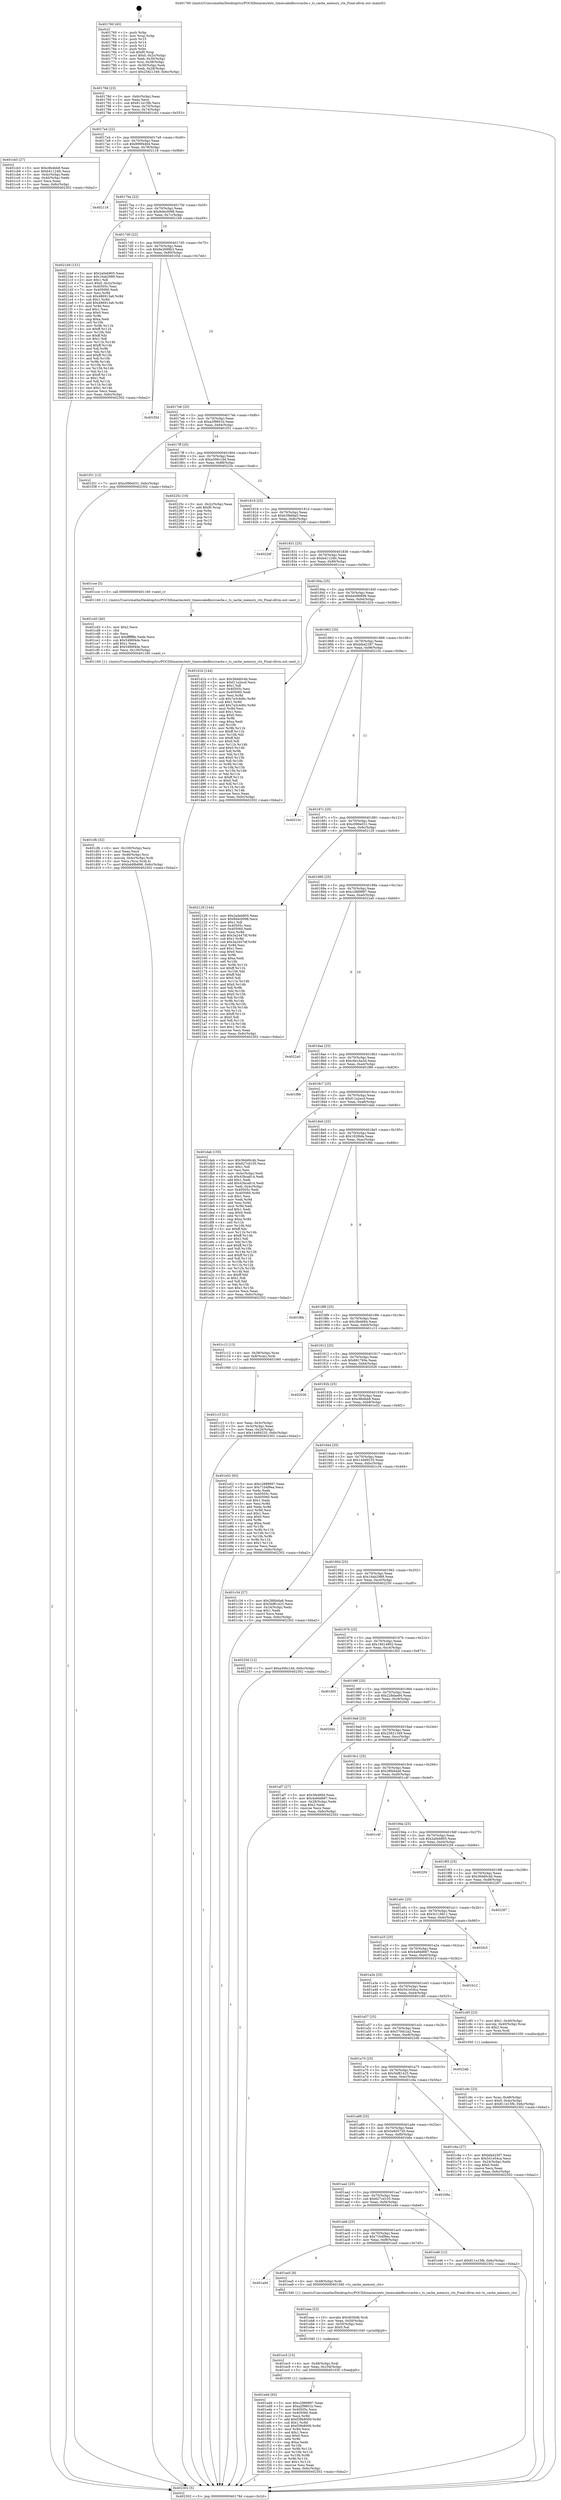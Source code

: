 digraph "0x401760" {
  label = "0x401760 (/mnt/c/Users/mathe/Desktop/tcc/POCII/binaries/extr_timescaledbsrccache.c_ts_cache_memory_ctx_Final-ollvm.out::main(0))"
  labelloc = "t"
  node[shape=record]

  Entry [label="",width=0.3,height=0.3,shape=circle,fillcolor=black,style=filled]
  "0x40178d" [label="{
     0x40178d [23]\l
     | [instrs]\l
     &nbsp;&nbsp;0x40178d \<+3\>: mov -0x6c(%rbp),%eax\l
     &nbsp;&nbsp;0x401790 \<+2\>: mov %eax,%ecx\l
     &nbsp;&nbsp;0x401792 \<+6\>: sub $0x811e15fb,%ecx\l
     &nbsp;&nbsp;0x401798 \<+3\>: mov %eax,-0x70(%rbp)\l
     &nbsp;&nbsp;0x40179b \<+3\>: mov %ecx,-0x74(%rbp)\l
     &nbsp;&nbsp;0x40179e \<+6\>: je 0000000000401cb3 \<main+0x553\>\l
  }"]
  "0x401cb3" [label="{
     0x401cb3 [27]\l
     | [instrs]\l
     &nbsp;&nbsp;0x401cb3 \<+5\>: mov $0xc8b4bb8,%eax\l
     &nbsp;&nbsp;0x401cb8 \<+5\>: mov $0xb41124fc,%ecx\l
     &nbsp;&nbsp;0x401cbd \<+3\>: mov -0x4c(%rbp),%edx\l
     &nbsp;&nbsp;0x401cc0 \<+3\>: cmp -0x40(%rbp),%edx\l
     &nbsp;&nbsp;0x401cc3 \<+3\>: cmovl %ecx,%eax\l
     &nbsp;&nbsp;0x401cc6 \<+3\>: mov %eax,-0x6c(%rbp)\l
     &nbsp;&nbsp;0x401cc9 \<+5\>: jmp 0000000000402302 \<main+0xba2\>\l
  }"]
  "0x4017a4" [label="{
     0x4017a4 [22]\l
     | [instrs]\l
     &nbsp;&nbsp;0x4017a4 \<+5\>: jmp 00000000004017a9 \<main+0x49\>\l
     &nbsp;&nbsp;0x4017a9 \<+3\>: mov -0x70(%rbp),%eax\l
     &nbsp;&nbsp;0x4017ac \<+5\>: sub $0x899f4464,%eax\l
     &nbsp;&nbsp;0x4017b1 \<+3\>: mov %eax,-0x78(%rbp)\l
     &nbsp;&nbsp;0x4017b4 \<+6\>: je 0000000000402118 \<main+0x9b8\>\l
  }"]
  Exit [label="",width=0.3,height=0.3,shape=circle,fillcolor=black,style=filled,peripheries=2]
  "0x402118" [label="{
     0x402118\l
  }", style=dashed]
  "0x4017ba" [label="{
     0x4017ba [22]\l
     | [instrs]\l
     &nbsp;&nbsp;0x4017ba \<+5\>: jmp 00000000004017bf \<main+0x5f\>\l
     &nbsp;&nbsp;0x4017bf \<+3\>: mov -0x70(%rbp),%eax\l
     &nbsp;&nbsp;0x4017c2 \<+5\>: sub $0x9d4c0098,%eax\l
     &nbsp;&nbsp;0x4017c7 \<+3\>: mov %eax,-0x7c(%rbp)\l
     &nbsp;&nbsp;0x4017ca \<+6\>: je 00000000004021b9 \<main+0xa59\>\l
  }"]
  "0x401ed4" [label="{
     0x401ed4 [93]\l
     | [instrs]\l
     &nbsp;&nbsp;0x401ed4 \<+5\>: mov $0xc2889897,%eax\l
     &nbsp;&nbsp;0x401ed9 \<+5\>: mov $0xa2f9801b,%esi\l
     &nbsp;&nbsp;0x401ede \<+7\>: mov 0x40505c,%ecx\l
     &nbsp;&nbsp;0x401ee5 \<+7\>: mov 0x405060,%edx\l
     &nbsp;&nbsp;0x401eec \<+3\>: mov %ecx,%r8d\l
     &nbsp;&nbsp;0x401eef \<+7\>: add $0xf39b8009,%r8d\l
     &nbsp;&nbsp;0x401ef6 \<+4\>: sub $0x1,%r8d\l
     &nbsp;&nbsp;0x401efa \<+7\>: sub $0xf39b8009,%r8d\l
     &nbsp;&nbsp;0x401f01 \<+4\>: imul %r8d,%ecx\l
     &nbsp;&nbsp;0x401f05 \<+3\>: and $0x1,%ecx\l
     &nbsp;&nbsp;0x401f08 \<+3\>: cmp $0x0,%ecx\l
     &nbsp;&nbsp;0x401f0b \<+4\>: sete %r9b\l
     &nbsp;&nbsp;0x401f0f \<+3\>: cmp $0xa,%edx\l
     &nbsp;&nbsp;0x401f12 \<+4\>: setl %r10b\l
     &nbsp;&nbsp;0x401f16 \<+3\>: mov %r9b,%r11b\l
     &nbsp;&nbsp;0x401f19 \<+3\>: and %r10b,%r11b\l
     &nbsp;&nbsp;0x401f1c \<+3\>: xor %r10b,%r9b\l
     &nbsp;&nbsp;0x401f1f \<+3\>: or %r9b,%r11b\l
     &nbsp;&nbsp;0x401f22 \<+4\>: test $0x1,%r11b\l
     &nbsp;&nbsp;0x401f26 \<+3\>: cmovne %esi,%eax\l
     &nbsp;&nbsp;0x401f29 \<+3\>: mov %eax,-0x6c(%rbp)\l
     &nbsp;&nbsp;0x401f2c \<+5\>: jmp 0000000000402302 \<main+0xba2\>\l
  }"]
  "0x4021b9" [label="{
     0x4021b9 [151]\l
     | [instrs]\l
     &nbsp;&nbsp;0x4021b9 \<+5\>: mov $0x2a0eb805,%eax\l
     &nbsp;&nbsp;0x4021be \<+5\>: mov $0x16ab2989,%ecx\l
     &nbsp;&nbsp;0x4021c3 \<+2\>: mov $0x1,%dl\l
     &nbsp;&nbsp;0x4021c5 \<+7\>: movl $0x0,-0x2c(%rbp)\l
     &nbsp;&nbsp;0x4021cc \<+7\>: mov 0x40505c,%esi\l
     &nbsp;&nbsp;0x4021d3 \<+7\>: mov 0x405060,%edi\l
     &nbsp;&nbsp;0x4021da \<+3\>: mov %esi,%r8d\l
     &nbsp;&nbsp;0x4021dd \<+7\>: sub $0x486913a6,%r8d\l
     &nbsp;&nbsp;0x4021e4 \<+4\>: sub $0x1,%r8d\l
     &nbsp;&nbsp;0x4021e8 \<+7\>: add $0x486913a6,%r8d\l
     &nbsp;&nbsp;0x4021ef \<+4\>: imul %r8d,%esi\l
     &nbsp;&nbsp;0x4021f3 \<+3\>: and $0x1,%esi\l
     &nbsp;&nbsp;0x4021f6 \<+3\>: cmp $0x0,%esi\l
     &nbsp;&nbsp;0x4021f9 \<+4\>: sete %r9b\l
     &nbsp;&nbsp;0x4021fd \<+3\>: cmp $0xa,%edi\l
     &nbsp;&nbsp;0x402200 \<+4\>: setl %r10b\l
     &nbsp;&nbsp;0x402204 \<+3\>: mov %r9b,%r11b\l
     &nbsp;&nbsp;0x402207 \<+4\>: xor $0xff,%r11b\l
     &nbsp;&nbsp;0x40220b \<+3\>: mov %r10b,%bl\l
     &nbsp;&nbsp;0x40220e \<+3\>: xor $0xff,%bl\l
     &nbsp;&nbsp;0x402211 \<+3\>: xor $0x1,%dl\l
     &nbsp;&nbsp;0x402214 \<+3\>: mov %r11b,%r14b\l
     &nbsp;&nbsp;0x402217 \<+4\>: and $0xff,%r14b\l
     &nbsp;&nbsp;0x40221b \<+3\>: and %dl,%r9b\l
     &nbsp;&nbsp;0x40221e \<+3\>: mov %bl,%r15b\l
     &nbsp;&nbsp;0x402221 \<+4\>: and $0xff,%r15b\l
     &nbsp;&nbsp;0x402225 \<+3\>: and %dl,%r10b\l
     &nbsp;&nbsp;0x402228 \<+3\>: or %r9b,%r14b\l
     &nbsp;&nbsp;0x40222b \<+3\>: or %r10b,%r15b\l
     &nbsp;&nbsp;0x40222e \<+3\>: xor %r15b,%r14b\l
     &nbsp;&nbsp;0x402231 \<+3\>: or %bl,%r11b\l
     &nbsp;&nbsp;0x402234 \<+4\>: xor $0xff,%r11b\l
     &nbsp;&nbsp;0x402238 \<+3\>: or $0x1,%dl\l
     &nbsp;&nbsp;0x40223b \<+3\>: and %dl,%r11b\l
     &nbsp;&nbsp;0x40223e \<+3\>: or %r11b,%r14b\l
     &nbsp;&nbsp;0x402241 \<+4\>: test $0x1,%r14b\l
     &nbsp;&nbsp;0x402245 \<+3\>: cmovne %ecx,%eax\l
     &nbsp;&nbsp;0x402248 \<+3\>: mov %eax,-0x6c(%rbp)\l
     &nbsp;&nbsp;0x40224b \<+5\>: jmp 0000000000402302 \<main+0xba2\>\l
  }"]
  "0x4017d0" [label="{
     0x4017d0 [22]\l
     | [instrs]\l
     &nbsp;&nbsp;0x4017d0 \<+5\>: jmp 00000000004017d5 \<main+0x75\>\l
     &nbsp;&nbsp;0x4017d5 \<+3\>: mov -0x70(%rbp),%eax\l
     &nbsp;&nbsp;0x4017d8 \<+5\>: sub $0x9e2699b3,%eax\l
     &nbsp;&nbsp;0x4017dd \<+3\>: mov %eax,-0x80(%rbp)\l
     &nbsp;&nbsp;0x4017e0 \<+6\>: je 0000000000401f3d \<main+0x7dd\>\l
  }"]
  "0x401ec5" [label="{
     0x401ec5 [15]\l
     | [instrs]\l
     &nbsp;&nbsp;0x401ec5 \<+4\>: mov -0x48(%rbp),%rdi\l
     &nbsp;&nbsp;0x401ec9 \<+6\>: mov %eax,-0x104(%rbp)\l
     &nbsp;&nbsp;0x401ecf \<+5\>: call 0000000000401030 \<free@plt\>\l
     | [calls]\l
     &nbsp;&nbsp;0x401030 \{1\} (unknown)\l
  }"]
  "0x401f3d" [label="{
     0x401f3d\l
  }", style=dashed]
  "0x4017e6" [label="{
     0x4017e6 [25]\l
     | [instrs]\l
     &nbsp;&nbsp;0x4017e6 \<+5\>: jmp 00000000004017eb \<main+0x8b\>\l
     &nbsp;&nbsp;0x4017eb \<+3\>: mov -0x70(%rbp),%eax\l
     &nbsp;&nbsp;0x4017ee \<+5\>: sub $0xa2f9801b,%eax\l
     &nbsp;&nbsp;0x4017f3 \<+6\>: mov %eax,-0x84(%rbp)\l
     &nbsp;&nbsp;0x4017f9 \<+6\>: je 0000000000401f31 \<main+0x7d1\>\l
  }"]
  "0x401eae" [label="{
     0x401eae [23]\l
     | [instrs]\l
     &nbsp;&nbsp;0x401eae \<+10\>: movabs $0x4030d6,%rdi\l
     &nbsp;&nbsp;0x401eb8 \<+3\>: mov %eax,-0x50(%rbp)\l
     &nbsp;&nbsp;0x401ebb \<+3\>: mov -0x50(%rbp),%esi\l
     &nbsp;&nbsp;0x401ebe \<+2\>: mov $0x0,%al\l
     &nbsp;&nbsp;0x401ec0 \<+5\>: call 0000000000401040 \<printf@plt\>\l
     | [calls]\l
     &nbsp;&nbsp;0x401040 \{1\} (unknown)\l
  }"]
  "0x401f31" [label="{
     0x401f31 [12]\l
     | [instrs]\l
     &nbsp;&nbsp;0x401f31 \<+7\>: movl $0xc090e031,-0x6c(%rbp)\l
     &nbsp;&nbsp;0x401f38 \<+5\>: jmp 0000000000402302 \<main+0xba2\>\l
  }"]
  "0x4017ff" [label="{
     0x4017ff [25]\l
     | [instrs]\l
     &nbsp;&nbsp;0x4017ff \<+5\>: jmp 0000000000401804 \<main+0xa4\>\l
     &nbsp;&nbsp;0x401804 \<+3\>: mov -0x70(%rbp),%eax\l
     &nbsp;&nbsp;0x401807 \<+5\>: sub $0xa306c1d4,%eax\l
     &nbsp;&nbsp;0x40180c \<+6\>: mov %eax,-0x88(%rbp)\l
     &nbsp;&nbsp;0x401812 \<+6\>: je 000000000040225c \<main+0xafc\>\l
  }"]
  "0x401ad4" [label="{
     0x401ad4\l
  }", style=dashed]
  "0x40225c" [label="{
     0x40225c [19]\l
     | [instrs]\l
     &nbsp;&nbsp;0x40225c \<+3\>: mov -0x2c(%rbp),%eax\l
     &nbsp;&nbsp;0x40225f \<+7\>: add $0xf0,%rsp\l
     &nbsp;&nbsp;0x402266 \<+1\>: pop %rbx\l
     &nbsp;&nbsp;0x402267 \<+2\>: pop %r12\l
     &nbsp;&nbsp;0x402269 \<+2\>: pop %r14\l
     &nbsp;&nbsp;0x40226b \<+2\>: pop %r15\l
     &nbsp;&nbsp;0x40226d \<+1\>: pop %rbp\l
     &nbsp;&nbsp;0x40226e \<+1\>: ret\l
  }"]
  "0x401818" [label="{
     0x401818 [25]\l
     | [instrs]\l
     &nbsp;&nbsp;0x401818 \<+5\>: jmp 000000000040181d \<main+0xbd\>\l
     &nbsp;&nbsp;0x40181d \<+3\>: mov -0x70(%rbp),%eax\l
     &nbsp;&nbsp;0x401820 \<+5\>: sub $0xb39bfda5,%eax\l
     &nbsp;&nbsp;0x401825 \<+6\>: mov %eax,-0x8c(%rbp)\l
     &nbsp;&nbsp;0x40182b \<+6\>: je 000000000040226f \<main+0xb0f\>\l
  }"]
  "0x401ea5" [label="{
     0x401ea5 [9]\l
     | [instrs]\l
     &nbsp;&nbsp;0x401ea5 \<+4\>: mov -0x48(%rbp),%rdi\l
     &nbsp;&nbsp;0x401ea9 \<+5\>: call 00000000004015d0 \<ts_cache_memory_ctx\>\l
     | [calls]\l
     &nbsp;&nbsp;0x4015d0 \{1\} (/mnt/c/Users/mathe/Desktop/tcc/POCII/binaries/extr_timescaledbsrccache.c_ts_cache_memory_ctx_Final-ollvm.out::ts_cache_memory_ctx)\l
  }"]
  "0x40226f" [label="{
     0x40226f\l
  }", style=dashed]
  "0x401831" [label="{
     0x401831 [25]\l
     | [instrs]\l
     &nbsp;&nbsp;0x401831 \<+5\>: jmp 0000000000401836 \<main+0xd6\>\l
     &nbsp;&nbsp;0x401836 \<+3\>: mov -0x70(%rbp),%eax\l
     &nbsp;&nbsp;0x401839 \<+5\>: sub $0xb41124fc,%eax\l
     &nbsp;&nbsp;0x40183e \<+6\>: mov %eax,-0x90(%rbp)\l
     &nbsp;&nbsp;0x401844 \<+6\>: je 0000000000401cce \<main+0x56e\>\l
  }"]
  "0x401abb" [label="{
     0x401abb [25]\l
     | [instrs]\l
     &nbsp;&nbsp;0x401abb \<+5\>: jmp 0000000000401ac0 \<main+0x360\>\l
     &nbsp;&nbsp;0x401ac0 \<+3\>: mov -0x70(%rbp),%eax\l
     &nbsp;&nbsp;0x401ac3 \<+5\>: sub $0x71b4f9ea,%eax\l
     &nbsp;&nbsp;0x401ac8 \<+6\>: mov %eax,-0xf8(%rbp)\l
     &nbsp;&nbsp;0x401ace \<+6\>: je 0000000000401ea5 \<main+0x745\>\l
  }"]
  "0x401cce" [label="{
     0x401cce [5]\l
     | [instrs]\l
     &nbsp;&nbsp;0x401cce \<+5\>: call 0000000000401160 \<next_i\>\l
     | [calls]\l
     &nbsp;&nbsp;0x401160 \{1\} (/mnt/c/Users/mathe/Desktop/tcc/POCII/binaries/extr_timescaledbsrccache.c_ts_cache_memory_ctx_Final-ollvm.out::next_i)\l
  }"]
  "0x40184a" [label="{
     0x40184a [25]\l
     | [instrs]\l
     &nbsp;&nbsp;0x40184a \<+5\>: jmp 000000000040184f \<main+0xef\>\l
     &nbsp;&nbsp;0x40184f \<+3\>: mov -0x70(%rbp),%eax\l
     &nbsp;&nbsp;0x401852 \<+5\>: sub $0xb4d9b696,%eax\l
     &nbsp;&nbsp;0x401857 \<+6\>: mov %eax,-0x94(%rbp)\l
     &nbsp;&nbsp;0x40185d \<+6\>: je 0000000000401d1b \<main+0x5bb\>\l
  }"]
  "0x401e46" [label="{
     0x401e46 [12]\l
     | [instrs]\l
     &nbsp;&nbsp;0x401e46 \<+7\>: movl $0x811e15fb,-0x6c(%rbp)\l
     &nbsp;&nbsp;0x401e4d \<+5\>: jmp 0000000000402302 \<main+0xba2\>\l
  }"]
  "0x401d1b" [label="{
     0x401d1b [144]\l
     | [instrs]\l
     &nbsp;&nbsp;0x401d1b \<+5\>: mov $0x36dd0c4b,%eax\l
     &nbsp;&nbsp;0x401d20 \<+5\>: mov $0xf11a2ecd,%ecx\l
     &nbsp;&nbsp;0x401d25 \<+2\>: mov $0x1,%dl\l
     &nbsp;&nbsp;0x401d27 \<+7\>: mov 0x40505c,%esi\l
     &nbsp;&nbsp;0x401d2e \<+7\>: mov 0x405060,%edi\l
     &nbsp;&nbsp;0x401d35 \<+3\>: mov %esi,%r8d\l
     &nbsp;&nbsp;0x401d38 \<+7\>: sub $0x7a3c4d0c,%r8d\l
     &nbsp;&nbsp;0x401d3f \<+4\>: sub $0x1,%r8d\l
     &nbsp;&nbsp;0x401d43 \<+7\>: add $0x7a3c4d0c,%r8d\l
     &nbsp;&nbsp;0x401d4a \<+4\>: imul %r8d,%esi\l
     &nbsp;&nbsp;0x401d4e \<+3\>: and $0x1,%esi\l
     &nbsp;&nbsp;0x401d51 \<+3\>: cmp $0x0,%esi\l
     &nbsp;&nbsp;0x401d54 \<+4\>: sete %r9b\l
     &nbsp;&nbsp;0x401d58 \<+3\>: cmp $0xa,%edi\l
     &nbsp;&nbsp;0x401d5b \<+4\>: setl %r10b\l
     &nbsp;&nbsp;0x401d5f \<+3\>: mov %r9b,%r11b\l
     &nbsp;&nbsp;0x401d62 \<+4\>: xor $0xff,%r11b\l
     &nbsp;&nbsp;0x401d66 \<+3\>: mov %r10b,%bl\l
     &nbsp;&nbsp;0x401d69 \<+3\>: xor $0xff,%bl\l
     &nbsp;&nbsp;0x401d6c \<+3\>: xor $0x0,%dl\l
     &nbsp;&nbsp;0x401d6f \<+3\>: mov %r11b,%r14b\l
     &nbsp;&nbsp;0x401d72 \<+4\>: and $0x0,%r14b\l
     &nbsp;&nbsp;0x401d76 \<+3\>: and %dl,%r9b\l
     &nbsp;&nbsp;0x401d79 \<+3\>: mov %bl,%r15b\l
     &nbsp;&nbsp;0x401d7c \<+4\>: and $0x0,%r15b\l
     &nbsp;&nbsp;0x401d80 \<+3\>: and %dl,%r10b\l
     &nbsp;&nbsp;0x401d83 \<+3\>: or %r9b,%r14b\l
     &nbsp;&nbsp;0x401d86 \<+3\>: or %r10b,%r15b\l
     &nbsp;&nbsp;0x401d89 \<+3\>: xor %r15b,%r14b\l
     &nbsp;&nbsp;0x401d8c \<+3\>: or %bl,%r11b\l
     &nbsp;&nbsp;0x401d8f \<+4\>: xor $0xff,%r11b\l
     &nbsp;&nbsp;0x401d93 \<+3\>: or $0x0,%dl\l
     &nbsp;&nbsp;0x401d96 \<+3\>: and %dl,%r11b\l
     &nbsp;&nbsp;0x401d99 \<+3\>: or %r11b,%r14b\l
     &nbsp;&nbsp;0x401d9c \<+4\>: test $0x1,%r14b\l
     &nbsp;&nbsp;0x401da0 \<+3\>: cmovne %ecx,%eax\l
     &nbsp;&nbsp;0x401da3 \<+3\>: mov %eax,-0x6c(%rbp)\l
     &nbsp;&nbsp;0x401da6 \<+5\>: jmp 0000000000402302 \<main+0xba2\>\l
  }"]
  "0x401863" [label="{
     0x401863 [25]\l
     | [instrs]\l
     &nbsp;&nbsp;0x401863 \<+5\>: jmp 0000000000401868 \<main+0x108\>\l
     &nbsp;&nbsp;0x401868 \<+3\>: mov -0x70(%rbp),%eax\l
     &nbsp;&nbsp;0x40186b \<+5\>: sub $0xbfa42397,%eax\l
     &nbsp;&nbsp;0x401870 \<+6\>: mov %eax,-0x98(%rbp)\l
     &nbsp;&nbsp;0x401876 \<+6\>: je 000000000040210c \<main+0x9ac\>\l
  }"]
  "0x401aa2" [label="{
     0x401aa2 [25]\l
     | [instrs]\l
     &nbsp;&nbsp;0x401aa2 \<+5\>: jmp 0000000000401aa7 \<main+0x347\>\l
     &nbsp;&nbsp;0x401aa7 \<+3\>: mov -0x70(%rbp),%eax\l
     &nbsp;&nbsp;0x401aaa \<+5\>: sub $0x627cd105,%eax\l
     &nbsp;&nbsp;0x401aaf \<+6\>: mov %eax,-0xf4(%rbp)\l
     &nbsp;&nbsp;0x401ab5 \<+6\>: je 0000000000401e46 \<main+0x6e6\>\l
  }"]
  "0x40210c" [label="{
     0x40210c\l
  }", style=dashed]
  "0x40187c" [label="{
     0x40187c [25]\l
     | [instrs]\l
     &nbsp;&nbsp;0x40187c \<+5\>: jmp 0000000000401881 \<main+0x121\>\l
     &nbsp;&nbsp;0x401881 \<+3\>: mov -0x70(%rbp),%eax\l
     &nbsp;&nbsp;0x401884 \<+5\>: sub $0xc090e031,%eax\l
     &nbsp;&nbsp;0x401889 \<+6\>: mov %eax,-0x9c(%rbp)\l
     &nbsp;&nbsp;0x40188f \<+6\>: je 0000000000402129 \<main+0x9c9\>\l
  }"]
  "0x401b6a" [label="{
     0x401b6a\l
  }", style=dashed]
  "0x402129" [label="{
     0x402129 [144]\l
     | [instrs]\l
     &nbsp;&nbsp;0x402129 \<+5\>: mov $0x2a0eb805,%eax\l
     &nbsp;&nbsp;0x40212e \<+5\>: mov $0x9d4c0098,%ecx\l
     &nbsp;&nbsp;0x402133 \<+2\>: mov $0x1,%dl\l
     &nbsp;&nbsp;0x402135 \<+7\>: mov 0x40505c,%esi\l
     &nbsp;&nbsp;0x40213c \<+7\>: mov 0x405060,%edi\l
     &nbsp;&nbsp;0x402143 \<+3\>: mov %esi,%r8d\l
     &nbsp;&nbsp;0x402146 \<+7\>: add $0x3a2447df,%r8d\l
     &nbsp;&nbsp;0x40214d \<+4\>: sub $0x1,%r8d\l
     &nbsp;&nbsp;0x402151 \<+7\>: sub $0x3a2447df,%r8d\l
     &nbsp;&nbsp;0x402158 \<+4\>: imul %r8d,%esi\l
     &nbsp;&nbsp;0x40215c \<+3\>: and $0x1,%esi\l
     &nbsp;&nbsp;0x40215f \<+3\>: cmp $0x0,%esi\l
     &nbsp;&nbsp;0x402162 \<+4\>: sete %r9b\l
     &nbsp;&nbsp;0x402166 \<+3\>: cmp $0xa,%edi\l
     &nbsp;&nbsp;0x402169 \<+4\>: setl %r10b\l
     &nbsp;&nbsp;0x40216d \<+3\>: mov %r9b,%r11b\l
     &nbsp;&nbsp;0x402170 \<+4\>: xor $0xff,%r11b\l
     &nbsp;&nbsp;0x402174 \<+3\>: mov %r10b,%bl\l
     &nbsp;&nbsp;0x402177 \<+3\>: xor $0xff,%bl\l
     &nbsp;&nbsp;0x40217a \<+3\>: xor $0x0,%dl\l
     &nbsp;&nbsp;0x40217d \<+3\>: mov %r11b,%r14b\l
     &nbsp;&nbsp;0x402180 \<+4\>: and $0x0,%r14b\l
     &nbsp;&nbsp;0x402184 \<+3\>: and %dl,%r9b\l
     &nbsp;&nbsp;0x402187 \<+3\>: mov %bl,%r15b\l
     &nbsp;&nbsp;0x40218a \<+4\>: and $0x0,%r15b\l
     &nbsp;&nbsp;0x40218e \<+3\>: and %dl,%r10b\l
     &nbsp;&nbsp;0x402191 \<+3\>: or %r9b,%r14b\l
     &nbsp;&nbsp;0x402194 \<+3\>: or %r10b,%r15b\l
     &nbsp;&nbsp;0x402197 \<+3\>: xor %r15b,%r14b\l
     &nbsp;&nbsp;0x40219a \<+3\>: or %bl,%r11b\l
     &nbsp;&nbsp;0x40219d \<+4\>: xor $0xff,%r11b\l
     &nbsp;&nbsp;0x4021a1 \<+3\>: or $0x0,%dl\l
     &nbsp;&nbsp;0x4021a4 \<+3\>: and %dl,%r11b\l
     &nbsp;&nbsp;0x4021a7 \<+3\>: or %r11b,%r14b\l
     &nbsp;&nbsp;0x4021aa \<+4\>: test $0x1,%r14b\l
     &nbsp;&nbsp;0x4021ae \<+3\>: cmovne %ecx,%eax\l
     &nbsp;&nbsp;0x4021b1 \<+3\>: mov %eax,-0x6c(%rbp)\l
     &nbsp;&nbsp;0x4021b4 \<+5\>: jmp 0000000000402302 \<main+0xba2\>\l
  }"]
  "0x401895" [label="{
     0x401895 [25]\l
     | [instrs]\l
     &nbsp;&nbsp;0x401895 \<+5\>: jmp 000000000040189a \<main+0x13a\>\l
     &nbsp;&nbsp;0x40189a \<+3\>: mov -0x70(%rbp),%eax\l
     &nbsp;&nbsp;0x40189d \<+5\>: sub $0xc2889897,%eax\l
     &nbsp;&nbsp;0x4018a2 \<+6\>: mov %eax,-0xa0(%rbp)\l
     &nbsp;&nbsp;0x4018a8 \<+6\>: je 00000000004022a0 \<main+0xb40\>\l
  }"]
  "0x401cfb" [label="{
     0x401cfb [32]\l
     | [instrs]\l
     &nbsp;&nbsp;0x401cfb \<+6\>: mov -0x100(%rbp),%ecx\l
     &nbsp;&nbsp;0x401d01 \<+3\>: imul %eax,%ecx\l
     &nbsp;&nbsp;0x401d04 \<+4\>: mov -0x48(%rbp),%rsi\l
     &nbsp;&nbsp;0x401d08 \<+4\>: movslq -0x4c(%rbp),%rdi\l
     &nbsp;&nbsp;0x401d0c \<+3\>: mov %ecx,(%rsi,%rdi,4)\l
     &nbsp;&nbsp;0x401d0f \<+7\>: movl $0xb4d9b696,-0x6c(%rbp)\l
     &nbsp;&nbsp;0x401d16 \<+5\>: jmp 0000000000402302 \<main+0xba2\>\l
  }"]
  "0x4022a0" [label="{
     0x4022a0\l
  }", style=dashed]
  "0x4018ae" [label="{
     0x4018ae [25]\l
     | [instrs]\l
     &nbsp;&nbsp;0x4018ae \<+5\>: jmp 00000000004018b3 \<main+0x153\>\l
     &nbsp;&nbsp;0x4018b3 \<+3\>: mov -0x70(%rbp),%eax\l
     &nbsp;&nbsp;0x4018b6 \<+5\>: sub $0xc6e1ba3d,%eax\l
     &nbsp;&nbsp;0x4018bb \<+6\>: mov %eax,-0xa4(%rbp)\l
     &nbsp;&nbsp;0x4018c1 \<+6\>: je 0000000000401f86 \<main+0x826\>\l
  }"]
  "0x401cd3" [label="{
     0x401cd3 [40]\l
     | [instrs]\l
     &nbsp;&nbsp;0x401cd3 \<+5\>: mov $0x2,%ecx\l
     &nbsp;&nbsp;0x401cd8 \<+1\>: cltd\l
     &nbsp;&nbsp;0x401cd9 \<+2\>: idiv %ecx\l
     &nbsp;&nbsp;0x401cdb \<+6\>: imul $0xfffffffe,%edx,%ecx\l
     &nbsp;&nbsp;0x401ce1 \<+6\>: sub $0x5486f4de,%ecx\l
     &nbsp;&nbsp;0x401ce7 \<+3\>: add $0x1,%ecx\l
     &nbsp;&nbsp;0x401cea \<+6\>: add $0x5486f4de,%ecx\l
     &nbsp;&nbsp;0x401cf0 \<+6\>: mov %ecx,-0x100(%rbp)\l
     &nbsp;&nbsp;0x401cf6 \<+5\>: call 0000000000401160 \<next_i\>\l
     | [calls]\l
     &nbsp;&nbsp;0x401160 \{1\} (/mnt/c/Users/mathe/Desktop/tcc/POCII/binaries/extr_timescaledbsrccache.c_ts_cache_memory_ctx_Final-ollvm.out::next_i)\l
  }"]
  "0x401f86" [label="{
     0x401f86\l
  }", style=dashed]
  "0x4018c7" [label="{
     0x4018c7 [25]\l
     | [instrs]\l
     &nbsp;&nbsp;0x4018c7 \<+5\>: jmp 00000000004018cc \<main+0x16c\>\l
     &nbsp;&nbsp;0x4018cc \<+3\>: mov -0x70(%rbp),%eax\l
     &nbsp;&nbsp;0x4018cf \<+5\>: sub $0xf11a2ecd,%eax\l
     &nbsp;&nbsp;0x4018d4 \<+6\>: mov %eax,-0xa8(%rbp)\l
     &nbsp;&nbsp;0x4018da \<+6\>: je 0000000000401dab \<main+0x64b\>\l
  }"]
  "0x401c9c" [label="{
     0x401c9c [23]\l
     | [instrs]\l
     &nbsp;&nbsp;0x401c9c \<+4\>: mov %rax,-0x48(%rbp)\l
     &nbsp;&nbsp;0x401ca0 \<+7\>: movl $0x0,-0x4c(%rbp)\l
     &nbsp;&nbsp;0x401ca7 \<+7\>: movl $0x811e15fb,-0x6c(%rbp)\l
     &nbsp;&nbsp;0x401cae \<+5\>: jmp 0000000000402302 \<main+0xba2\>\l
  }"]
  "0x401dab" [label="{
     0x401dab [155]\l
     | [instrs]\l
     &nbsp;&nbsp;0x401dab \<+5\>: mov $0x36dd0c4b,%eax\l
     &nbsp;&nbsp;0x401db0 \<+5\>: mov $0x627cd105,%ecx\l
     &nbsp;&nbsp;0x401db5 \<+2\>: mov $0x1,%dl\l
     &nbsp;&nbsp;0x401db7 \<+2\>: xor %esi,%esi\l
     &nbsp;&nbsp;0x401db9 \<+3\>: mov -0x4c(%rbp),%edi\l
     &nbsp;&nbsp;0x401dbc \<+6\>: sub $0x43bca814,%edi\l
     &nbsp;&nbsp;0x401dc2 \<+3\>: add $0x1,%edi\l
     &nbsp;&nbsp;0x401dc5 \<+6\>: add $0x43bca814,%edi\l
     &nbsp;&nbsp;0x401dcb \<+3\>: mov %edi,-0x4c(%rbp)\l
     &nbsp;&nbsp;0x401dce \<+7\>: mov 0x40505c,%edi\l
     &nbsp;&nbsp;0x401dd5 \<+8\>: mov 0x405060,%r8d\l
     &nbsp;&nbsp;0x401ddd \<+3\>: sub $0x1,%esi\l
     &nbsp;&nbsp;0x401de0 \<+3\>: mov %edi,%r9d\l
     &nbsp;&nbsp;0x401de3 \<+3\>: add %esi,%r9d\l
     &nbsp;&nbsp;0x401de6 \<+4\>: imul %r9d,%edi\l
     &nbsp;&nbsp;0x401dea \<+3\>: and $0x1,%edi\l
     &nbsp;&nbsp;0x401ded \<+3\>: cmp $0x0,%edi\l
     &nbsp;&nbsp;0x401df0 \<+4\>: sete %r10b\l
     &nbsp;&nbsp;0x401df4 \<+4\>: cmp $0xa,%r8d\l
     &nbsp;&nbsp;0x401df8 \<+4\>: setl %r11b\l
     &nbsp;&nbsp;0x401dfc \<+3\>: mov %r10b,%bl\l
     &nbsp;&nbsp;0x401dff \<+3\>: xor $0xff,%bl\l
     &nbsp;&nbsp;0x401e02 \<+3\>: mov %r11b,%r14b\l
     &nbsp;&nbsp;0x401e05 \<+4\>: xor $0xff,%r14b\l
     &nbsp;&nbsp;0x401e09 \<+3\>: xor $0x1,%dl\l
     &nbsp;&nbsp;0x401e0c \<+3\>: mov %bl,%r15b\l
     &nbsp;&nbsp;0x401e0f \<+4\>: and $0xff,%r15b\l
     &nbsp;&nbsp;0x401e13 \<+3\>: and %dl,%r10b\l
     &nbsp;&nbsp;0x401e16 \<+3\>: mov %r14b,%r12b\l
     &nbsp;&nbsp;0x401e19 \<+4\>: and $0xff,%r12b\l
     &nbsp;&nbsp;0x401e1d \<+3\>: and %dl,%r11b\l
     &nbsp;&nbsp;0x401e20 \<+3\>: or %r10b,%r15b\l
     &nbsp;&nbsp;0x401e23 \<+3\>: or %r11b,%r12b\l
     &nbsp;&nbsp;0x401e26 \<+3\>: xor %r12b,%r15b\l
     &nbsp;&nbsp;0x401e29 \<+3\>: or %r14b,%bl\l
     &nbsp;&nbsp;0x401e2c \<+3\>: xor $0xff,%bl\l
     &nbsp;&nbsp;0x401e2f \<+3\>: or $0x1,%dl\l
     &nbsp;&nbsp;0x401e32 \<+2\>: and %dl,%bl\l
     &nbsp;&nbsp;0x401e34 \<+3\>: or %bl,%r15b\l
     &nbsp;&nbsp;0x401e37 \<+4\>: test $0x1,%r15b\l
     &nbsp;&nbsp;0x401e3b \<+3\>: cmovne %ecx,%eax\l
     &nbsp;&nbsp;0x401e3e \<+3\>: mov %eax,-0x6c(%rbp)\l
     &nbsp;&nbsp;0x401e41 \<+5\>: jmp 0000000000402302 \<main+0xba2\>\l
  }"]
  "0x4018e0" [label="{
     0x4018e0 [25]\l
     | [instrs]\l
     &nbsp;&nbsp;0x4018e0 \<+5\>: jmp 00000000004018e5 \<main+0x185\>\l
     &nbsp;&nbsp;0x4018e5 \<+3\>: mov -0x70(%rbp),%eax\l
     &nbsp;&nbsp;0x4018e8 \<+5\>: sub $0x1826bfa,%eax\l
     &nbsp;&nbsp;0x4018ed \<+6\>: mov %eax,-0xac(%rbp)\l
     &nbsp;&nbsp;0x4018f3 \<+6\>: je 0000000000401f6b \<main+0x80b\>\l
  }"]
  "0x401a89" [label="{
     0x401a89 [25]\l
     | [instrs]\l
     &nbsp;&nbsp;0x401a89 \<+5\>: jmp 0000000000401a8e \<main+0x32e\>\l
     &nbsp;&nbsp;0x401a8e \<+3\>: mov -0x70(%rbp),%eax\l
     &nbsp;&nbsp;0x401a91 \<+5\>: sub $0x5e605730,%eax\l
     &nbsp;&nbsp;0x401a96 \<+6\>: mov %eax,-0xf0(%rbp)\l
     &nbsp;&nbsp;0x401a9c \<+6\>: je 0000000000401b6a \<main+0x40a\>\l
  }"]
  "0x401f6b" [label="{
     0x401f6b\l
  }", style=dashed]
  "0x4018f9" [label="{
     0x4018f9 [25]\l
     | [instrs]\l
     &nbsp;&nbsp;0x4018f9 \<+5\>: jmp 00000000004018fe \<main+0x19e\>\l
     &nbsp;&nbsp;0x4018fe \<+3\>: mov -0x70(%rbp),%eax\l
     &nbsp;&nbsp;0x401901 \<+5\>: sub $0x3fe4684,%eax\l
     &nbsp;&nbsp;0x401906 \<+6\>: mov %eax,-0xb0(%rbp)\l
     &nbsp;&nbsp;0x40190c \<+6\>: je 0000000000401c12 \<main+0x4b2\>\l
  }"]
  "0x401c6a" [label="{
     0x401c6a [27]\l
     | [instrs]\l
     &nbsp;&nbsp;0x401c6a \<+5\>: mov $0xbfa42397,%eax\l
     &nbsp;&nbsp;0x401c6f \<+5\>: mov $0x541e54ca,%ecx\l
     &nbsp;&nbsp;0x401c74 \<+3\>: mov -0x24(%rbp),%edx\l
     &nbsp;&nbsp;0x401c77 \<+3\>: cmp $0x0,%edx\l
     &nbsp;&nbsp;0x401c7a \<+3\>: cmove %ecx,%eax\l
     &nbsp;&nbsp;0x401c7d \<+3\>: mov %eax,-0x6c(%rbp)\l
     &nbsp;&nbsp;0x401c80 \<+5\>: jmp 0000000000402302 \<main+0xba2\>\l
  }"]
  "0x401c12" [label="{
     0x401c12 [13]\l
     | [instrs]\l
     &nbsp;&nbsp;0x401c12 \<+4\>: mov -0x38(%rbp),%rax\l
     &nbsp;&nbsp;0x401c16 \<+4\>: mov 0x8(%rax),%rdi\l
     &nbsp;&nbsp;0x401c1a \<+5\>: call 0000000000401060 \<atoi@plt\>\l
     | [calls]\l
     &nbsp;&nbsp;0x401060 \{1\} (unknown)\l
  }"]
  "0x401912" [label="{
     0x401912 [25]\l
     | [instrs]\l
     &nbsp;&nbsp;0x401912 \<+5\>: jmp 0000000000401917 \<main+0x1b7\>\l
     &nbsp;&nbsp;0x401917 \<+3\>: mov -0x70(%rbp),%eax\l
     &nbsp;&nbsp;0x40191a \<+5\>: sub $0x861760e,%eax\l
     &nbsp;&nbsp;0x40191f \<+6\>: mov %eax,-0xb4(%rbp)\l
     &nbsp;&nbsp;0x401925 \<+6\>: je 0000000000402026 \<main+0x8c6\>\l
  }"]
  "0x401a70" [label="{
     0x401a70 [25]\l
     | [instrs]\l
     &nbsp;&nbsp;0x401a70 \<+5\>: jmp 0000000000401a75 \<main+0x315\>\l
     &nbsp;&nbsp;0x401a75 \<+3\>: mov -0x70(%rbp),%eax\l
     &nbsp;&nbsp;0x401a78 \<+5\>: sub $0x5bf81425,%eax\l
     &nbsp;&nbsp;0x401a7d \<+6\>: mov %eax,-0xec(%rbp)\l
     &nbsp;&nbsp;0x401a83 \<+6\>: je 0000000000401c6a \<main+0x50a\>\l
  }"]
  "0x402026" [label="{
     0x402026\l
  }", style=dashed]
  "0x40192b" [label="{
     0x40192b [25]\l
     | [instrs]\l
     &nbsp;&nbsp;0x40192b \<+5\>: jmp 0000000000401930 \<main+0x1d0\>\l
     &nbsp;&nbsp;0x401930 \<+3\>: mov -0x70(%rbp),%eax\l
     &nbsp;&nbsp;0x401933 \<+5\>: sub $0xc8b4bb8,%eax\l
     &nbsp;&nbsp;0x401938 \<+6\>: mov %eax,-0xb8(%rbp)\l
     &nbsp;&nbsp;0x40193e \<+6\>: je 0000000000401e52 \<main+0x6f2\>\l
  }"]
  "0x4022db" [label="{
     0x4022db\l
  }", style=dashed]
  "0x401e52" [label="{
     0x401e52 [83]\l
     | [instrs]\l
     &nbsp;&nbsp;0x401e52 \<+5\>: mov $0xc2889897,%eax\l
     &nbsp;&nbsp;0x401e57 \<+5\>: mov $0x71b4f9ea,%ecx\l
     &nbsp;&nbsp;0x401e5c \<+2\>: xor %edx,%edx\l
     &nbsp;&nbsp;0x401e5e \<+7\>: mov 0x40505c,%esi\l
     &nbsp;&nbsp;0x401e65 \<+7\>: mov 0x405060,%edi\l
     &nbsp;&nbsp;0x401e6c \<+3\>: sub $0x1,%edx\l
     &nbsp;&nbsp;0x401e6f \<+3\>: mov %esi,%r8d\l
     &nbsp;&nbsp;0x401e72 \<+3\>: add %edx,%r8d\l
     &nbsp;&nbsp;0x401e75 \<+4\>: imul %r8d,%esi\l
     &nbsp;&nbsp;0x401e79 \<+3\>: and $0x1,%esi\l
     &nbsp;&nbsp;0x401e7c \<+3\>: cmp $0x0,%esi\l
     &nbsp;&nbsp;0x401e7f \<+4\>: sete %r9b\l
     &nbsp;&nbsp;0x401e83 \<+3\>: cmp $0xa,%edi\l
     &nbsp;&nbsp;0x401e86 \<+4\>: setl %r10b\l
     &nbsp;&nbsp;0x401e8a \<+3\>: mov %r9b,%r11b\l
     &nbsp;&nbsp;0x401e8d \<+3\>: and %r10b,%r11b\l
     &nbsp;&nbsp;0x401e90 \<+3\>: xor %r10b,%r9b\l
     &nbsp;&nbsp;0x401e93 \<+3\>: or %r9b,%r11b\l
     &nbsp;&nbsp;0x401e96 \<+4\>: test $0x1,%r11b\l
     &nbsp;&nbsp;0x401e9a \<+3\>: cmovne %ecx,%eax\l
     &nbsp;&nbsp;0x401e9d \<+3\>: mov %eax,-0x6c(%rbp)\l
     &nbsp;&nbsp;0x401ea0 \<+5\>: jmp 0000000000402302 \<main+0xba2\>\l
  }"]
  "0x401944" [label="{
     0x401944 [25]\l
     | [instrs]\l
     &nbsp;&nbsp;0x401944 \<+5\>: jmp 0000000000401949 \<main+0x1e9\>\l
     &nbsp;&nbsp;0x401949 \<+3\>: mov -0x70(%rbp),%eax\l
     &nbsp;&nbsp;0x40194c \<+5\>: sub $0x14469235,%eax\l
     &nbsp;&nbsp;0x401951 \<+6\>: mov %eax,-0xbc(%rbp)\l
     &nbsp;&nbsp;0x401957 \<+6\>: je 0000000000401c34 \<main+0x4d4\>\l
  }"]
  "0x401a57" [label="{
     0x401a57 [25]\l
     | [instrs]\l
     &nbsp;&nbsp;0x401a57 \<+5\>: jmp 0000000000401a5c \<main+0x2fc\>\l
     &nbsp;&nbsp;0x401a5c \<+3\>: mov -0x70(%rbp),%eax\l
     &nbsp;&nbsp;0x401a5f \<+5\>: sub $0x570dc2a2,%eax\l
     &nbsp;&nbsp;0x401a64 \<+6\>: mov %eax,-0xe8(%rbp)\l
     &nbsp;&nbsp;0x401a6a \<+6\>: je 00000000004022db \<main+0xb7b\>\l
  }"]
  "0x401c34" [label="{
     0x401c34 [27]\l
     | [instrs]\l
     &nbsp;&nbsp;0x401c34 \<+5\>: mov $0x28fd4da6,%eax\l
     &nbsp;&nbsp;0x401c39 \<+5\>: mov $0x5bf81425,%ecx\l
     &nbsp;&nbsp;0x401c3e \<+3\>: mov -0x24(%rbp),%edx\l
     &nbsp;&nbsp;0x401c41 \<+3\>: cmp $0x1,%edx\l
     &nbsp;&nbsp;0x401c44 \<+3\>: cmovl %ecx,%eax\l
     &nbsp;&nbsp;0x401c47 \<+3\>: mov %eax,-0x6c(%rbp)\l
     &nbsp;&nbsp;0x401c4a \<+5\>: jmp 0000000000402302 \<main+0xba2\>\l
  }"]
  "0x40195d" [label="{
     0x40195d [25]\l
     | [instrs]\l
     &nbsp;&nbsp;0x40195d \<+5\>: jmp 0000000000401962 \<main+0x202\>\l
     &nbsp;&nbsp;0x401962 \<+3\>: mov -0x70(%rbp),%eax\l
     &nbsp;&nbsp;0x401965 \<+5\>: sub $0x16ab2989,%eax\l
     &nbsp;&nbsp;0x40196a \<+6\>: mov %eax,-0xc0(%rbp)\l
     &nbsp;&nbsp;0x401970 \<+6\>: je 0000000000402250 \<main+0xaf0\>\l
  }"]
  "0x401c85" [label="{
     0x401c85 [23]\l
     | [instrs]\l
     &nbsp;&nbsp;0x401c85 \<+7\>: movl $0x1,-0x40(%rbp)\l
     &nbsp;&nbsp;0x401c8c \<+4\>: movslq -0x40(%rbp),%rax\l
     &nbsp;&nbsp;0x401c90 \<+4\>: shl $0x2,%rax\l
     &nbsp;&nbsp;0x401c94 \<+3\>: mov %rax,%rdi\l
     &nbsp;&nbsp;0x401c97 \<+5\>: call 0000000000401050 \<malloc@plt\>\l
     | [calls]\l
     &nbsp;&nbsp;0x401050 \{1\} (unknown)\l
  }"]
  "0x402250" [label="{
     0x402250 [12]\l
     | [instrs]\l
     &nbsp;&nbsp;0x402250 \<+7\>: movl $0xa306c1d4,-0x6c(%rbp)\l
     &nbsp;&nbsp;0x402257 \<+5\>: jmp 0000000000402302 \<main+0xba2\>\l
  }"]
  "0x401976" [label="{
     0x401976 [25]\l
     | [instrs]\l
     &nbsp;&nbsp;0x401976 \<+5\>: jmp 000000000040197b \<main+0x21b\>\l
     &nbsp;&nbsp;0x40197b \<+3\>: mov -0x70(%rbp),%eax\l
     &nbsp;&nbsp;0x40197e \<+5\>: sub $0x19d14802,%eax\l
     &nbsp;&nbsp;0x401983 \<+6\>: mov %eax,-0xc4(%rbp)\l
     &nbsp;&nbsp;0x401989 \<+6\>: je 0000000000401fd3 \<main+0x873\>\l
  }"]
  "0x401a3e" [label="{
     0x401a3e [25]\l
     | [instrs]\l
     &nbsp;&nbsp;0x401a3e \<+5\>: jmp 0000000000401a43 \<main+0x2e3\>\l
     &nbsp;&nbsp;0x401a43 \<+3\>: mov -0x70(%rbp),%eax\l
     &nbsp;&nbsp;0x401a46 \<+5\>: sub $0x541e54ca,%eax\l
     &nbsp;&nbsp;0x401a4b \<+6\>: mov %eax,-0xe4(%rbp)\l
     &nbsp;&nbsp;0x401a51 \<+6\>: je 0000000000401c85 \<main+0x525\>\l
  }"]
  "0x401fd3" [label="{
     0x401fd3\l
  }", style=dashed]
  "0x40198f" [label="{
     0x40198f [25]\l
     | [instrs]\l
     &nbsp;&nbsp;0x40198f \<+5\>: jmp 0000000000401994 \<main+0x234\>\l
     &nbsp;&nbsp;0x401994 \<+3\>: mov -0x70(%rbp),%eax\l
     &nbsp;&nbsp;0x401997 \<+5\>: sub $0x228dae94,%eax\l
     &nbsp;&nbsp;0x40199c \<+6\>: mov %eax,-0xc8(%rbp)\l
     &nbsp;&nbsp;0x4019a2 \<+6\>: je 00000000004020d1 \<main+0x971\>\l
  }"]
  "0x401b12" [label="{
     0x401b12\l
  }", style=dashed]
  "0x4020d1" [label="{
     0x4020d1\l
  }", style=dashed]
  "0x4019a8" [label="{
     0x4019a8 [25]\l
     | [instrs]\l
     &nbsp;&nbsp;0x4019a8 \<+5\>: jmp 00000000004019ad \<main+0x24d\>\l
     &nbsp;&nbsp;0x4019ad \<+3\>: mov -0x70(%rbp),%eax\l
     &nbsp;&nbsp;0x4019b0 \<+5\>: sub $0x25821349,%eax\l
     &nbsp;&nbsp;0x4019b5 \<+6\>: mov %eax,-0xcc(%rbp)\l
     &nbsp;&nbsp;0x4019bb \<+6\>: je 0000000000401af7 \<main+0x397\>\l
  }"]
  "0x401a25" [label="{
     0x401a25 [25]\l
     | [instrs]\l
     &nbsp;&nbsp;0x401a25 \<+5\>: jmp 0000000000401a2a \<main+0x2ca\>\l
     &nbsp;&nbsp;0x401a2a \<+3\>: mov -0x70(%rbp),%eax\l
     &nbsp;&nbsp;0x401a2d \<+5\>: sub $0x4a9dd667,%eax\l
     &nbsp;&nbsp;0x401a32 \<+6\>: mov %eax,-0xe0(%rbp)\l
     &nbsp;&nbsp;0x401a38 \<+6\>: je 0000000000401b12 \<main+0x3b2\>\l
  }"]
  "0x401af7" [label="{
     0x401af7 [27]\l
     | [instrs]\l
     &nbsp;&nbsp;0x401af7 \<+5\>: mov $0x3fe4684,%eax\l
     &nbsp;&nbsp;0x401afc \<+5\>: mov $0x4a9dd667,%ecx\l
     &nbsp;&nbsp;0x401b01 \<+3\>: mov -0x28(%rbp),%edx\l
     &nbsp;&nbsp;0x401b04 \<+3\>: cmp $0x2,%edx\l
     &nbsp;&nbsp;0x401b07 \<+3\>: cmovne %ecx,%eax\l
     &nbsp;&nbsp;0x401b0a \<+3\>: mov %eax,-0x6c(%rbp)\l
     &nbsp;&nbsp;0x401b0d \<+5\>: jmp 0000000000402302 \<main+0xba2\>\l
  }"]
  "0x4019c1" [label="{
     0x4019c1 [25]\l
     | [instrs]\l
     &nbsp;&nbsp;0x4019c1 \<+5\>: jmp 00000000004019c6 \<main+0x266\>\l
     &nbsp;&nbsp;0x4019c6 \<+3\>: mov -0x70(%rbp),%eax\l
     &nbsp;&nbsp;0x4019c9 \<+5\>: sub $0x28fd4da6,%eax\l
     &nbsp;&nbsp;0x4019ce \<+6\>: mov %eax,-0xd0(%rbp)\l
     &nbsp;&nbsp;0x4019d4 \<+6\>: je 0000000000401c4f \<main+0x4ef\>\l
  }"]
  "0x402302" [label="{
     0x402302 [5]\l
     | [instrs]\l
     &nbsp;&nbsp;0x402302 \<+5\>: jmp 000000000040178d \<main+0x2d\>\l
  }"]
  "0x401760" [label="{
     0x401760 [45]\l
     | [instrs]\l
     &nbsp;&nbsp;0x401760 \<+1\>: push %rbp\l
     &nbsp;&nbsp;0x401761 \<+3\>: mov %rsp,%rbp\l
     &nbsp;&nbsp;0x401764 \<+2\>: push %r15\l
     &nbsp;&nbsp;0x401766 \<+2\>: push %r14\l
     &nbsp;&nbsp;0x401768 \<+2\>: push %r12\l
     &nbsp;&nbsp;0x40176a \<+1\>: push %rbx\l
     &nbsp;&nbsp;0x40176b \<+7\>: sub $0xf0,%rsp\l
     &nbsp;&nbsp;0x401772 \<+7\>: movl $0x0,-0x2c(%rbp)\l
     &nbsp;&nbsp;0x401779 \<+3\>: mov %edi,-0x30(%rbp)\l
     &nbsp;&nbsp;0x40177c \<+4\>: mov %rsi,-0x38(%rbp)\l
     &nbsp;&nbsp;0x401780 \<+3\>: mov -0x30(%rbp),%edi\l
     &nbsp;&nbsp;0x401783 \<+3\>: mov %edi,-0x28(%rbp)\l
     &nbsp;&nbsp;0x401786 \<+7\>: movl $0x25821349,-0x6c(%rbp)\l
  }"]
  "0x401c1f" [label="{
     0x401c1f [21]\l
     | [instrs]\l
     &nbsp;&nbsp;0x401c1f \<+3\>: mov %eax,-0x3c(%rbp)\l
     &nbsp;&nbsp;0x401c22 \<+3\>: mov -0x3c(%rbp),%eax\l
     &nbsp;&nbsp;0x401c25 \<+3\>: mov %eax,-0x24(%rbp)\l
     &nbsp;&nbsp;0x401c28 \<+7\>: movl $0x14469235,-0x6c(%rbp)\l
     &nbsp;&nbsp;0x401c2f \<+5\>: jmp 0000000000402302 \<main+0xba2\>\l
  }"]
  "0x4020c5" [label="{
     0x4020c5\l
  }", style=dashed]
  "0x401c4f" [label="{
     0x401c4f\l
  }", style=dashed]
  "0x4019da" [label="{
     0x4019da [25]\l
     | [instrs]\l
     &nbsp;&nbsp;0x4019da \<+5\>: jmp 00000000004019df \<main+0x27f\>\l
     &nbsp;&nbsp;0x4019df \<+3\>: mov -0x70(%rbp),%eax\l
     &nbsp;&nbsp;0x4019e2 \<+5\>: sub $0x2a0eb805,%eax\l
     &nbsp;&nbsp;0x4019e7 \<+6\>: mov %eax,-0xd4(%rbp)\l
     &nbsp;&nbsp;0x4019ed \<+6\>: je 00000000004022f4 \<main+0xb94\>\l
  }"]
  "0x401a0c" [label="{
     0x401a0c [25]\l
     | [instrs]\l
     &nbsp;&nbsp;0x401a0c \<+5\>: jmp 0000000000401a11 \<main+0x2b1\>\l
     &nbsp;&nbsp;0x401a11 \<+3\>: mov -0x70(%rbp),%eax\l
     &nbsp;&nbsp;0x401a14 \<+5\>: sub $0x3c118811,%eax\l
     &nbsp;&nbsp;0x401a19 \<+6\>: mov %eax,-0xdc(%rbp)\l
     &nbsp;&nbsp;0x401a1f \<+6\>: je 00000000004020c5 \<main+0x965\>\l
  }"]
  "0x4022f4" [label="{
     0x4022f4\l
  }", style=dashed]
  "0x4019f3" [label="{
     0x4019f3 [25]\l
     | [instrs]\l
     &nbsp;&nbsp;0x4019f3 \<+5\>: jmp 00000000004019f8 \<main+0x298\>\l
     &nbsp;&nbsp;0x4019f8 \<+3\>: mov -0x70(%rbp),%eax\l
     &nbsp;&nbsp;0x4019fb \<+5\>: sub $0x36dd0c4b,%eax\l
     &nbsp;&nbsp;0x401a00 \<+6\>: mov %eax,-0xd8(%rbp)\l
     &nbsp;&nbsp;0x401a06 \<+6\>: je 0000000000402287 \<main+0xb27\>\l
  }"]
  "0x402287" [label="{
     0x402287\l
  }", style=dashed]
  Entry -> "0x401760" [label=" 1"]
  "0x40178d" -> "0x401cb3" [label=" 2"]
  "0x40178d" -> "0x4017a4" [label=" 16"]
  "0x40225c" -> Exit [label=" 1"]
  "0x4017a4" -> "0x402118" [label=" 0"]
  "0x4017a4" -> "0x4017ba" [label=" 16"]
  "0x402250" -> "0x402302" [label=" 1"]
  "0x4017ba" -> "0x4021b9" [label=" 1"]
  "0x4017ba" -> "0x4017d0" [label=" 15"]
  "0x4021b9" -> "0x402302" [label=" 1"]
  "0x4017d0" -> "0x401f3d" [label=" 0"]
  "0x4017d0" -> "0x4017e6" [label=" 15"]
  "0x402129" -> "0x402302" [label=" 1"]
  "0x4017e6" -> "0x401f31" [label=" 1"]
  "0x4017e6" -> "0x4017ff" [label=" 14"]
  "0x401f31" -> "0x402302" [label=" 1"]
  "0x4017ff" -> "0x40225c" [label=" 1"]
  "0x4017ff" -> "0x401818" [label=" 13"]
  "0x401ed4" -> "0x402302" [label=" 1"]
  "0x401818" -> "0x40226f" [label=" 0"]
  "0x401818" -> "0x401831" [label=" 13"]
  "0x401ec5" -> "0x401ed4" [label=" 1"]
  "0x401831" -> "0x401cce" [label=" 1"]
  "0x401831" -> "0x40184a" [label=" 12"]
  "0x401ea5" -> "0x401eae" [label=" 1"]
  "0x40184a" -> "0x401d1b" [label=" 1"]
  "0x40184a" -> "0x401863" [label=" 11"]
  "0x401abb" -> "0x401ad4" [label=" 0"]
  "0x401863" -> "0x40210c" [label=" 0"]
  "0x401863" -> "0x40187c" [label=" 11"]
  "0x401eae" -> "0x401ec5" [label=" 1"]
  "0x40187c" -> "0x402129" [label=" 1"]
  "0x40187c" -> "0x401895" [label=" 10"]
  "0x401e52" -> "0x402302" [label=" 1"]
  "0x401895" -> "0x4022a0" [label=" 0"]
  "0x401895" -> "0x4018ae" [label=" 10"]
  "0x401aa2" -> "0x401abb" [label=" 1"]
  "0x4018ae" -> "0x401f86" [label=" 0"]
  "0x4018ae" -> "0x4018c7" [label=" 10"]
  "0x401aa2" -> "0x401e46" [label=" 1"]
  "0x4018c7" -> "0x401dab" [label=" 1"]
  "0x4018c7" -> "0x4018e0" [label=" 9"]
  "0x401abb" -> "0x401ea5" [label=" 1"]
  "0x4018e0" -> "0x401f6b" [label=" 0"]
  "0x4018e0" -> "0x4018f9" [label=" 9"]
  "0x401a89" -> "0x401aa2" [label=" 2"]
  "0x4018f9" -> "0x401c12" [label=" 1"]
  "0x4018f9" -> "0x401912" [label=" 8"]
  "0x401a89" -> "0x401b6a" [label=" 0"]
  "0x401912" -> "0x402026" [label=" 0"]
  "0x401912" -> "0x40192b" [label=" 8"]
  "0x401dab" -> "0x402302" [label=" 1"]
  "0x40192b" -> "0x401e52" [label=" 1"]
  "0x40192b" -> "0x401944" [label=" 7"]
  "0x401d1b" -> "0x402302" [label=" 1"]
  "0x401944" -> "0x401c34" [label=" 1"]
  "0x401944" -> "0x40195d" [label=" 6"]
  "0x401cd3" -> "0x401cfb" [label=" 1"]
  "0x40195d" -> "0x402250" [label=" 1"]
  "0x40195d" -> "0x401976" [label=" 5"]
  "0x401cce" -> "0x401cd3" [label=" 1"]
  "0x401976" -> "0x401fd3" [label=" 0"]
  "0x401976" -> "0x40198f" [label=" 5"]
  "0x401c9c" -> "0x402302" [label=" 1"]
  "0x40198f" -> "0x4020d1" [label=" 0"]
  "0x40198f" -> "0x4019a8" [label=" 5"]
  "0x401c85" -> "0x401c9c" [label=" 1"]
  "0x4019a8" -> "0x401af7" [label=" 1"]
  "0x4019a8" -> "0x4019c1" [label=" 4"]
  "0x401af7" -> "0x402302" [label=" 1"]
  "0x401760" -> "0x40178d" [label=" 1"]
  "0x402302" -> "0x40178d" [label=" 17"]
  "0x401c12" -> "0x401c1f" [label=" 1"]
  "0x401c1f" -> "0x402302" [label=" 1"]
  "0x401c34" -> "0x402302" [label=" 1"]
  "0x401a70" -> "0x401a89" [label=" 2"]
  "0x4019c1" -> "0x401c4f" [label=" 0"]
  "0x4019c1" -> "0x4019da" [label=" 4"]
  "0x401a70" -> "0x401c6a" [label=" 1"]
  "0x4019da" -> "0x4022f4" [label=" 0"]
  "0x4019da" -> "0x4019f3" [label=" 4"]
  "0x401a57" -> "0x401a70" [label=" 3"]
  "0x4019f3" -> "0x402287" [label=" 0"]
  "0x4019f3" -> "0x401a0c" [label=" 4"]
  "0x401e46" -> "0x402302" [label=" 1"]
  "0x401a0c" -> "0x4020c5" [label=" 0"]
  "0x401a0c" -> "0x401a25" [label=" 4"]
  "0x401c6a" -> "0x402302" [label=" 1"]
  "0x401a25" -> "0x401b12" [label=" 0"]
  "0x401a25" -> "0x401a3e" [label=" 4"]
  "0x401cb3" -> "0x402302" [label=" 2"]
  "0x401a3e" -> "0x401c85" [label=" 1"]
  "0x401a3e" -> "0x401a57" [label=" 3"]
  "0x401cfb" -> "0x402302" [label=" 1"]
  "0x401a57" -> "0x4022db" [label=" 0"]
}
